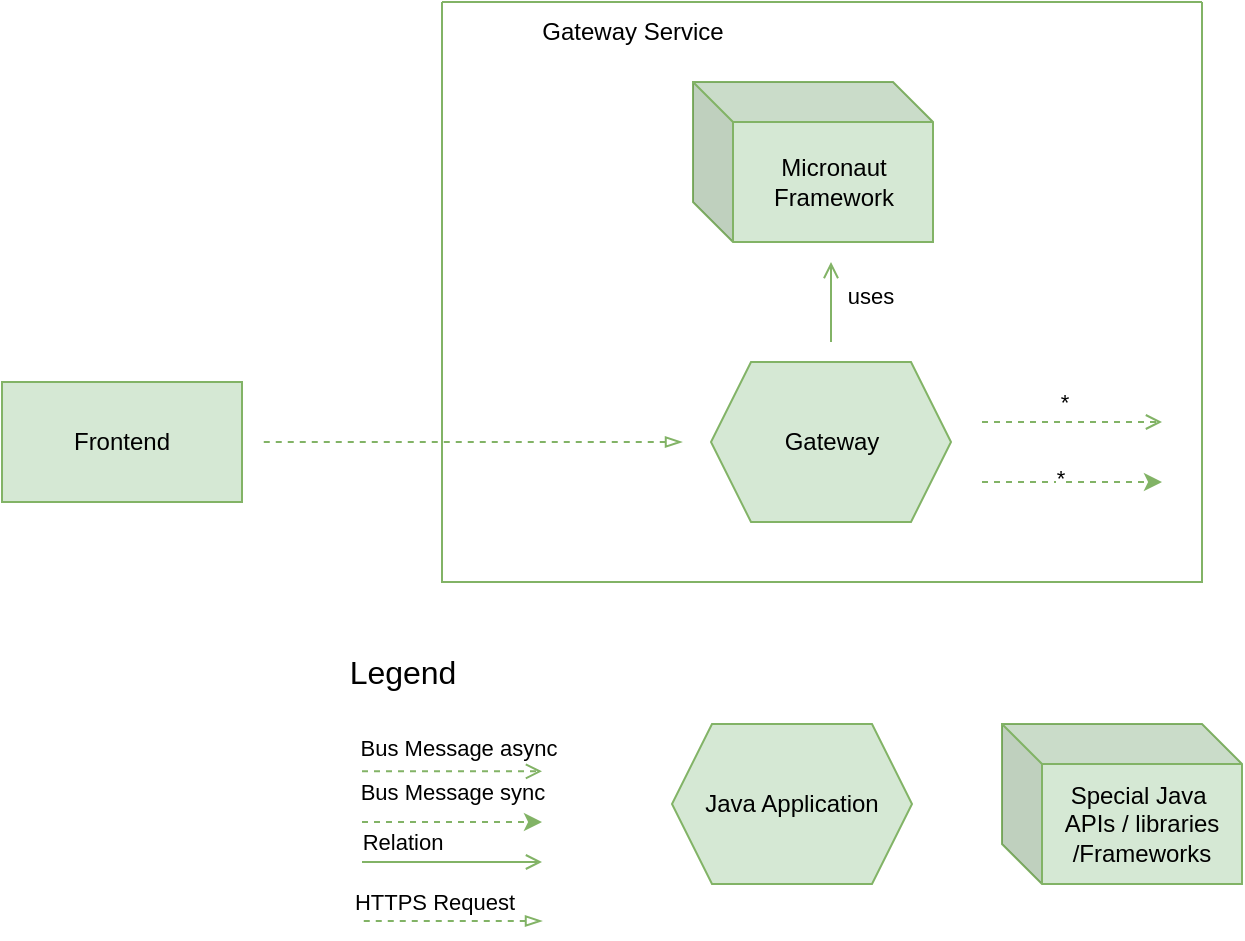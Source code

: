 <mxfile version="22.1.22" type="embed">
  <diagram name="Page-1" id="oB8MHlwppOr-tE6rPpJF">
    <mxGraphModel dx="533" dy="466" grid="1" gridSize="10" guides="1" tooltips="1" connect="1" arrows="1" fold="1" page="1" pageScale="1" pageWidth="1169" pageHeight="1654" math="0" shadow="0">
      <root>
        <mxCell id="0" />
        <mxCell id="1" parent="0" />
        <mxCell id="12" value="" style="swimlane;startSize=0;fillColor=#d5e8d4;strokeColor=#82b366;" parent="1" vertex="1">
          <mxGeometry x="340" y="320" width="380" height="290" as="geometry" />
        </mxCell>
        <mxCell id="2" value="Gateway" style="shape=hexagon;perimeter=hexagonPerimeter2;whiteSpace=wrap;html=1;fixedSize=1;fillColor=#d5e8d4;strokeColor=#82b366;" parent="12" vertex="1">
          <mxGeometry x="134.5" y="180" width="120" height="80" as="geometry" />
        </mxCell>
        <mxCell id="26" value="Micronaut Framework" style="shape=cube;whiteSpace=wrap;html=1;boundedLbl=1;backgroundOutline=1;darkOpacity=0.05;darkOpacity2=0.1;fillColor=#d5e8d4;strokeColor=#82b366;" parent="12" vertex="1">
          <mxGeometry x="125.5" y="40" width="120" height="80" as="geometry" />
        </mxCell>
        <mxCell id="28" value="" style="endArrow=open;html=1;rounded=0;fillColor=#d5e8d4;strokeColor=#82b366;endFill=0;" parent="12" edge="1">
          <mxGeometry width="50" height="50" relative="1" as="geometry">
            <mxPoint x="194.5" y="170" as="sourcePoint" />
            <mxPoint x="194.5" y="130" as="targetPoint" />
          </mxGeometry>
        </mxCell>
        <mxCell id="29" value="uses" style="edgeLabel;html=1;align=center;verticalAlign=middle;resizable=0;points=[];" parent="28" vertex="1" connectable="0">
          <mxGeometry x="-0.25" relative="1" as="geometry">
            <mxPoint x="19" y="-8" as="offset" />
          </mxGeometry>
        </mxCell>
        <mxCell id="31" value="Gateway Service" style="text;html=1;align=center;verticalAlign=middle;resizable=0;points=[];autosize=1;strokeColor=none;fillColor=none;" parent="12" vertex="1">
          <mxGeometry x="40" width="110" height="30" as="geometry" />
        </mxCell>
        <mxCell id="81" value="" style="rounded=0;orthogonalLoop=1;jettySize=auto;html=1;dashed=1;endArrow=open;endFill=0;fillColor=#d5e8d4;strokeColor=#82b366;exitX=1;exitY=0.25;exitDx=0;exitDy=0;" edge="1" parent="12">
          <mxGeometry relative="1" as="geometry">
            <mxPoint x="270" y="210.0" as="sourcePoint" />
            <mxPoint x="360" y="210.0" as="targetPoint" />
          </mxGeometry>
        </mxCell>
        <mxCell id="90" value="*" style="edgeLabel;html=1;align=center;verticalAlign=middle;resizable=0;points=[];" vertex="1" connectable="0" parent="81">
          <mxGeometry x="-0.171" y="-1" relative="1" as="geometry">
            <mxPoint x="3" y="-11" as="offset" />
          </mxGeometry>
        </mxCell>
        <mxCell id="87" value="" style="rounded=0;orthogonalLoop=1;jettySize=auto;html=1;dashed=1;endArrow=classic;endFill=1;fillColor=#d5e8d4;strokeColor=#82b366;exitX=1;exitY=0.25;exitDx=0;exitDy=0;" edge="1" parent="12">
          <mxGeometry relative="1" as="geometry">
            <mxPoint x="270" y="240.0" as="sourcePoint" />
            <mxPoint x="360" y="240.0" as="targetPoint" />
          </mxGeometry>
        </mxCell>
        <mxCell id="93" value="*" style="edgeLabel;html=1;align=center;verticalAlign=middle;resizable=0;points=[];" vertex="1" connectable="0" parent="87">
          <mxGeometry x="-0.133" y="2" relative="1" as="geometry">
            <mxPoint as="offset" />
          </mxGeometry>
        </mxCell>
        <mxCell id="17" value="" style="rounded=0;orthogonalLoop=1;jettySize=auto;html=1;dashed=1;endArrow=open;endFill=0;fillColor=#d5e8d4;strokeColor=#82b366;exitX=1;exitY=0.25;exitDx=0;exitDy=0;" parent="1" edge="1">
          <mxGeometry relative="1" as="geometry">
            <mxPoint x="300" y="704.66" as="sourcePoint" />
            <mxPoint x="390" y="704.66" as="targetPoint" />
          </mxGeometry>
        </mxCell>
        <mxCell id="18" value="Bus Message async" style="edgeLabel;html=1;align=center;verticalAlign=middle;resizable=0;points=[];" parent="17" connectable="0" vertex="1">
          <mxGeometry x="0.066" y="1" relative="1" as="geometry">
            <mxPoint y="-11" as="offset" />
          </mxGeometry>
        </mxCell>
        <mxCell id="21" value="Java Application" style="shape=hexagon;perimeter=hexagonPerimeter2;whiteSpace=wrap;html=1;fixedSize=1;fillColor=#d5e8d4;strokeColor=#82b366;" parent="1" vertex="1">
          <mxGeometry x="455" y="681" width="120" height="80" as="geometry" />
        </mxCell>
        <mxCell id="22" value="" style="endArrow=none;html=1;rounded=0;fillColor=#d5e8d4;strokeColor=#82b366;startArrow=open;startFill=0;endFill=0;" parent="1" edge="1">
          <mxGeometry width="50" height="50" relative="1" as="geometry">
            <mxPoint x="390" y="750" as="sourcePoint" />
            <mxPoint x="300" y="750" as="targetPoint" />
          </mxGeometry>
        </mxCell>
        <mxCell id="23" value="Relation" style="edgeLabel;html=1;align=center;verticalAlign=middle;resizable=0;points=[];" parent="22" vertex="1" connectable="0">
          <mxGeometry x="0.085" y="-2" relative="1" as="geometry">
            <mxPoint x="-21" y="-8" as="offset" />
          </mxGeometry>
        </mxCell>
        <mxCell id="24" value="Legend" style="text;html=1;align=center;verticalAlign=middle;resizable=0;points=[];autosize=1;strokeColor=none;fillColor=none;fontSize=16;" parent="1" vertex="1">
          <mxGeometry x="280" y="640" width="80" height="30" as="geometry" />
        </mxCell>
        <mxCell id="27" value="Special Java&amp;nbsp; APIs / libraries /Frameworks" style="shape=cube;whiteSpace=wrap;html=1;boundedLbl=1;backgroundOutline=1;darkOpacity=0.05;darkOpacity2=0.1;fillColor=#d5e8d4;strokeColor=#82b366;" parent="1" vertex="1">
          <mxGeometry x="620" y="681" width="120" height="80" as="geometry" />
        </mxCell>
        <mxCell id="55" value="" style="endArrow=none;html=1;rounded=0;fillColor=#d5e8d4;strokeColor=#82b366;startArrow=blockThin;startFill=0;endFill=0;dashed=1;" edge="1" parent="1">
          <mxGeometry width="50" height="50" relative="1" as="geometry">
            <mxPoint x="390" y="779.52" as="sourcePoint" />
            <mxPoint x="300" y="779.52" as="targetPoint" />
          </mxGeometry>
        </mxCell>
        <mxCell id="56" value="HTTPS Request" style="edgeLabel;html=1;align=center;verticalAlign=middle;resizable=0;points=[];" vertex="1" connectable="0" parent="55">
          <mxGeometry x="0.085" y="-2" relative="1" as="geometry">
            <mxPoint x="-5" y="-8" as="offset" />
          </mxGeometry>
        </mxCell>
        <mxCell id="78" value="Frontend" style="rounded=0;whiteSpace=wrap;html=1;fillColor=#d5e8d4;strokeColor=#82b366;" vertex="1" parent="1">
          <mxGeometry x="120" y="510" width="120" height="60" as="geometry" />
        </mxCell>
        <mxCell id="57" value="" style="endArrow=none;html=1;rounded=0;fillColor=#d5e8d4;strokeColor=#82b366;startArrow=blockThin;startFill=0;endFill=0;dashed=1;" edge="1" parent="1">
          <mxGeometry width="50" height="50" relative="1" as="geometry">
            <mxPoint x="460" y="540" as="sourcePoint" />
            <mxPoint x="250" y="540" as="targetPoint" />
          </mxGeometry>
        </mxCell>
        <mxCell id="85" value="" style="rounded=0;orthogonalLoop=1;jettySize=auto;html=1;dashed=1;endArrow=classic;endFill=1;fillColor=#d5e8d4;strokeColor=#82b366;exitX=1;exitY=0.25;exitDx=0;exitDy=0;" edge="1" parent="1">
          <mxGeometry relative="1" as="geometry">
            <mxPoint x="300" y="730" as="sourcePoint" />
            <mxPoint x="390" y="730" as="targetPoint" />
          </mxGeometry>
        </mxCell>
        <mxCell id="86" value="Bus Message sync" style="edgeLabel;html=1;align=center;verticalAlign=middle;resizable=0;points=[];" connectable="0" vertex="1" parent="85">
          <mxGeometry x="0.066" y="1" relative="1" as="geometry">
            <mxPoint x="-3" y="-14" as="offset" />
          </mxGeometry>
        </mxCell>
      </root>
    </mxGraphModel>
  </diagram>
</mxfile>
